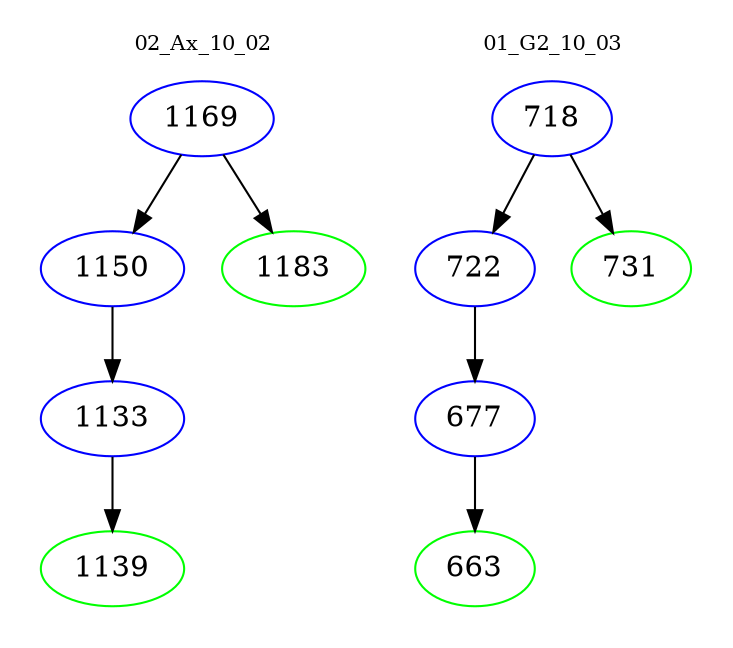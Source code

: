 digraph{
subgraph cluster_0 {
color = white
label = "02_Ax_10_02";
fontsize=10;
T0_1169 [label="1169", color="blue"]
T0_1169 -> T0_1150 [color="black"]
T0_1150 [label="1150", color="blue"]
T0_1150 -> T0_1133 [color="black"]
T0_1133 [label="1133", color="blue"]
T0_1133 -> T0_1139 [color="black"]
T0_1139 [label="1139", color="green"]
T0_1169 -> T0_1183 [color="black"]
T0_1183 [label="1183", color="green"]
}
subgraph cluster_1 {
color = white
label = "01_G2_10_03";
fontsize=10;
T1_718 [label="718", color="blue"]
T1_718 -> T1_722 [color="black"]
T1_722 [label="722", color="blue"]
T1_722 -> T1_677 [color="black"]
T1_677 [label="677", color="blue"]
T1_677 -> T1_663 [color="black"]
T1_663 [label="663", color="green"]
T1_718 -> T1_731 [color="black"]
T1_731 [label="731", color="green"]
}
}
